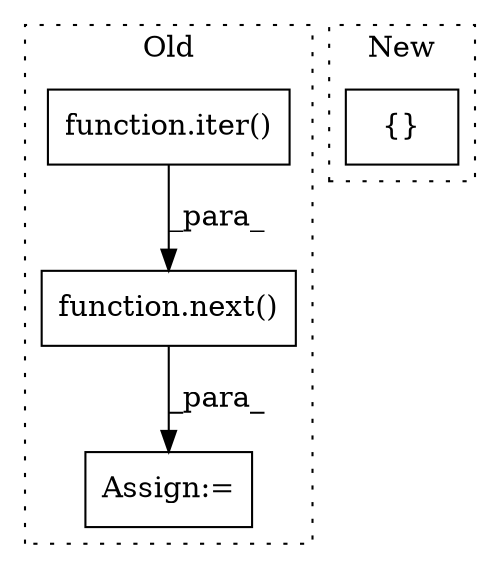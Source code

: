 digraph G {
subgraph cluster0 {
1 [label="function.iter()" a="75" s="3003,3034" l="5,1" shape="box"];
3 [label="function.next()" a="75" s="2998,3035" l="5,1" shape="box"];
4 [label="Assign:=" a="68" s="2986" l="12" shape="box"];
label = "Old";
style="dotted";
}
subgraph cluster1 {
2 [label="{}" a="59" s="2779,2805" l="1,0" shape="box"];
label = "New";
style="dotted";
}
1 -> 3 [label="_para_"];
3 -> 4 [label="_para_"];
}